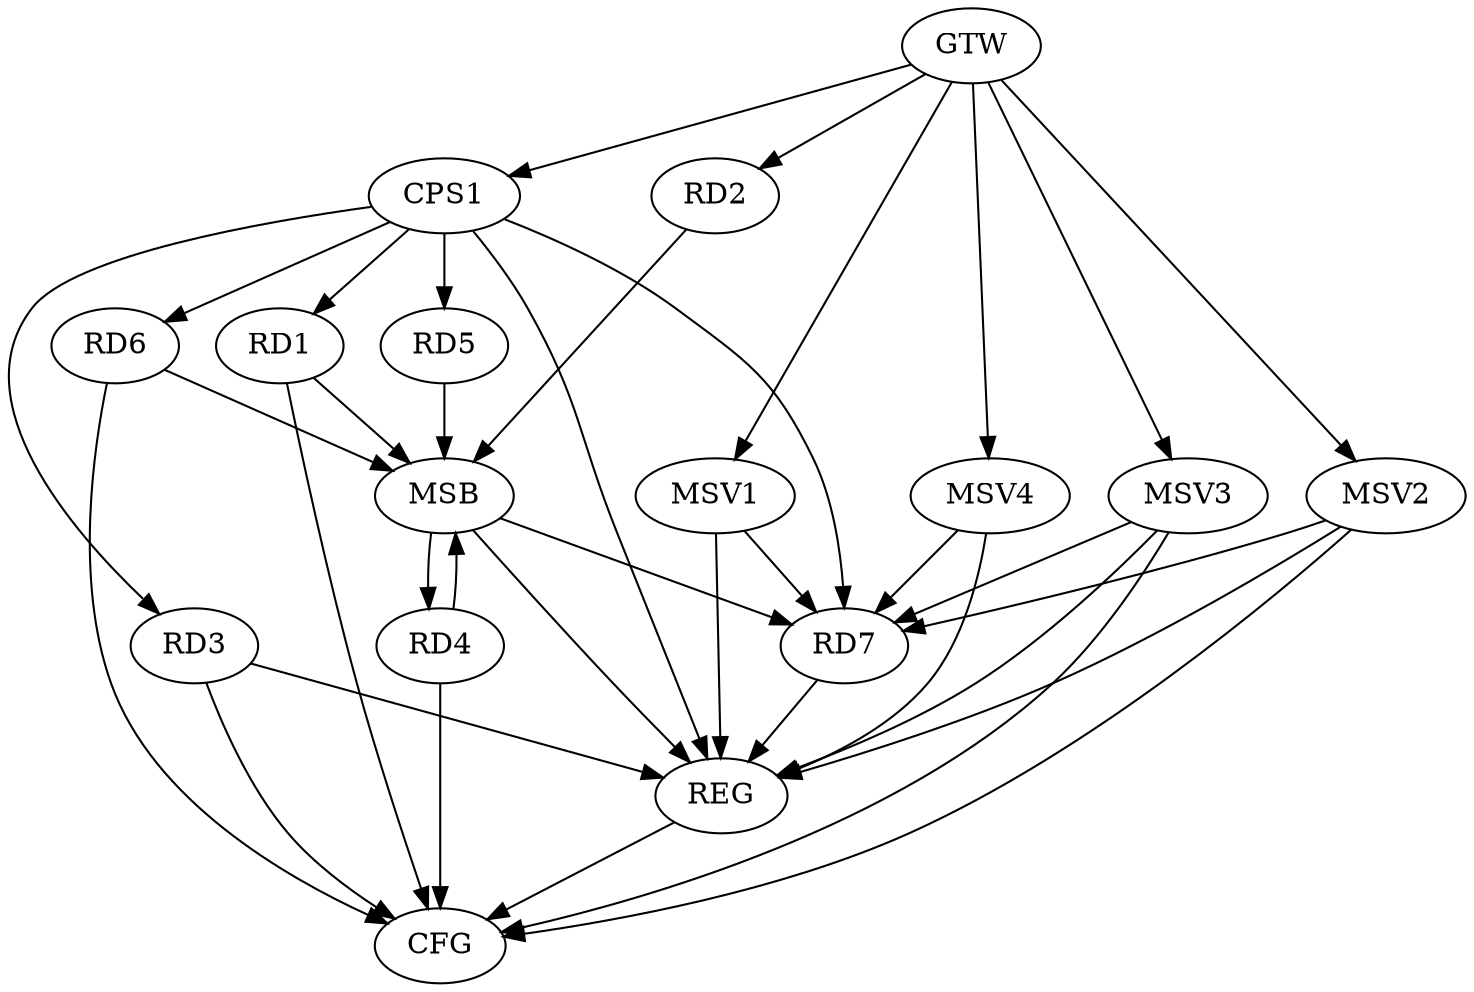 strict digraph G {
  RD1 [ label="RD1" ];
  RD2 [ label="RD2" ];
  RD3 [ label="RD3" ];
  RD4 [ label="RD4" ];
  RD5 [ label="RD5" ];
  RD6 [ label="RD6" ];
  RD7 [ label="RD7" ];
  CPS1 [ label="CPS1" ];
  GTW [ label="GTW" ];
  REG [ label="REG" ];
  MSB [ label="MSB" ];
  CFG [ label="CFG" ];
  MSV1 [ label="MSV1" ];
  MSV2 [ label="MSV2" ];
  MSV3 [ label="MSV3" ];
  MSV4 [ label="MSV4" ];
  CPS1 -> RD1;
  CPS1 -> RD3;
  CPS1 -> RD5;
  CPS1 -> RD6;
  CPS1 -> RD7;
  GTW -> RD2;
  GTW -> CPS1;
  RD3 -> REG;
  RD7 -> REG;
  CPS1 -> REG;
  RD1 -> MSB;
  MSB -> REG;
  RD2 -> MSB;
  MSB -> RD4;
  RD4 -> MSB;
  MSB -> RD7;
  RD5 -> MSB;
  RD6 -> MSB;
  RD1 -> CFG;
  RD6 -> CFG;
  RD3 -> CFG;
  RD4 -> CFG;
  REG -> CFG;
  MSV1 -> RD7;
  GTW -> MSV1;
  MSV1 -> REG;
  MSV2 -> RD7;
  GTW -> MSV2;
  MSV2 -> REG;
  MSV2 -> CFG;
  MSV3 -> RD7;
  GTW -> MSV3;
  MSV3 -> REG;
  MSV3 -> CFG;
  MSV4 -> RD7;
  GTW -> MSV4;
  MSV4 -> REG;
}
